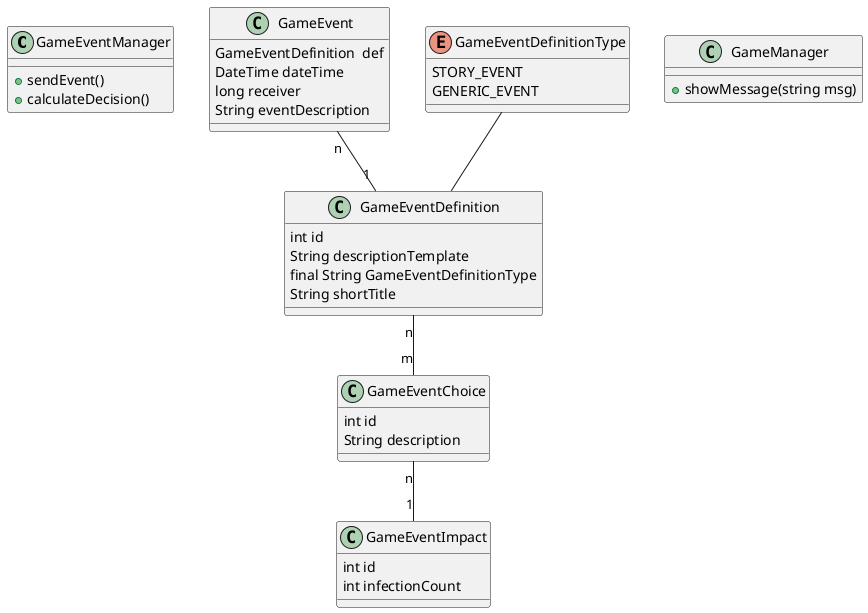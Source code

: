 @startuml

class GameEventManager {
+ sendEvent()
+ calculateDecision()
}

class GameEvent {
GameEventDefinition  def
DateTime dateTime
long receiver
String eventDescription
}

class GameEventDefinition {
int id
String descriptionTemplate
final String GameEventDefinitionType
String shortTitle
}


class GameEventChoice {
int id
String description

}

class GameEventImpact {
int id
int infectionCount
}

enum GameEventDefinitionType {

STORY_EVENT
GENERIC_EVENT

}

class GameManager {
+showMessage(string msg)
}

/'
class GameEventChoiceRepository {
+getChoices(def GameEventDefinition )

} '/

/'class GameEventImpactRepository {
+getImpact(def GameEventChoice )

} '/

/'class User {
  .. Simple Getter ..
  + register()
  + getAddress()
  .. Some setter ..
  + setName()
   private data 
  int age
  int id
  int number
  int points
  public data 
  string name

} '/


GameEventDefinition "n" -- "m" GameEventChoice 
GameEvent "n"-- "1" GameEventDefinition
GameEventChoice "n" -- "1" GameEventImpact

GameEventDefinitionType -- GameEventDefinition

@enduml